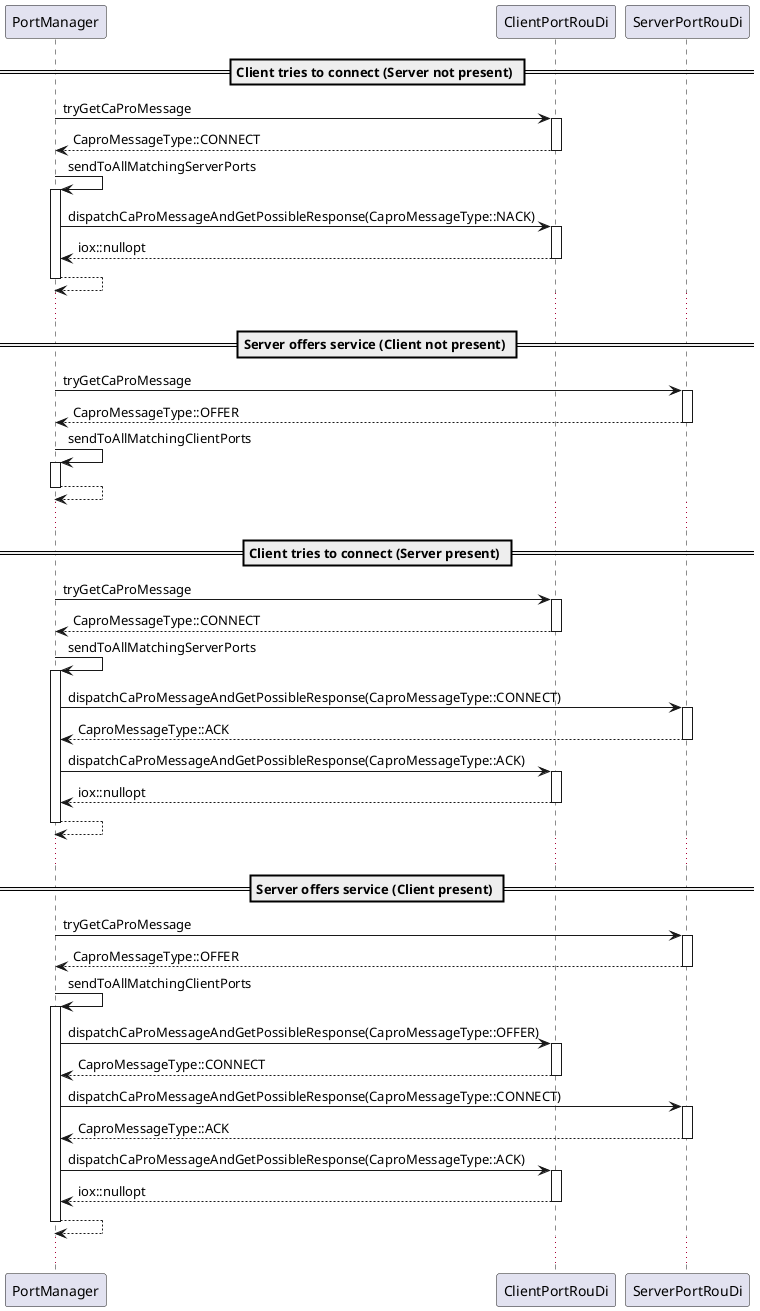 @startuml

== Client tries to connect (Server not present) ==

PortManager -> ClientPortRouDi ++ : tryGetCaProMessage
return CaproMessageType::CONNECT

PortManager -> PortManager ++ : sendToAllMatchingServerPorts

PortManager -> ClientPortRouDi ++ : dispatchCaProMessageAndGetPossibleResponse(CaproMessageType::NACK)
return iox::nullopt

return

...

== Server offers service (Client not present) ==

PortManager -> ServerPortRouDi ++ : tryGetCaProMessage
return CaproMessageType::OFFER

PortManager -> PortManager ++ : sendToAllMatchingClientPorts

return

...

== Client tries to connect (Server present) ==

PortManager -> ClientPortRouDi ++ : tryGetCaProMessage
return CaproMessageType::CONNECT

PortManager -> PortManager ++ : sendToAllMatchingServerPorts

PortManager -> ServerPortRouDi ++ : dispatchCaProMessageAndGetPossibleResponse(CaproMessageType::CONNECT)
return CaproMessageType::ACK

PortManager -> ClientPortRouDi ++ : dispatchCaProMessageAndGetPossibleResponse(CaproMessageType::ACK)
return iox::nullopt

return

...

== Server offers service (Client present) ==

PortManager -> ServerPortRouDi ++ : tryGetCaProMessage
return CaproMessageType::OFFER

PortManager -> PortManager ++ : sendToAllMatchingClientPorts

PortManager -> ClientPortRouDi ++ : dispatchCaProMessageAndGetPossibleResponse(CaproMessageType::OFFER)
return CaproMessageType::CONNECT

PortManager -> ServerPortRouDi ++ : dispatchCaProMessageAndGetPossibleResponse(CaproMessageType::CONNECT)
return CaproMessageType::ACK

PortManager -> ClientPortRouDi ++ : dispatchCaProMessageAndGetPossibleResponse(CaproMessageType::ACK)
return iox::nullopt

return

...

@enduml
